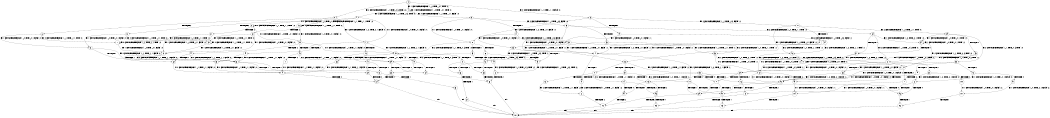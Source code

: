 digraph BCG {
size = "7, 10.5";
center = TRUE;
node [shape = circle];
0 [peripheries = 2];
0 -> 1 [label = "EX !1 !ATOMIC_EXCH_BRANCH (1, +0, TRUE, +0, 1, TRUE) !:0:"];
0 -> 2 [label = "EX !2 !ATOMIC_EXCH_BRANCH (1, +1, TRUE, +0, 3, TRUE) !:0:"];
0 -> 3 [label = "EX !0 !ATOMIC_EXCH_BRANCH (1, +1, TRUE, +1, 1, FALSE) !:0:"];
1 -> 4 [label = "EX !2 !ATOMIC_EXCH_BRANCH (1, +1, TRUE, +0, 3, TRUE) !:0:"];
1 -> 5 [label = "EX !0 !ATOMIC_EXCH_BRANCH (1, +1, TRUE, +1, 1, FALSE) !:0:"];
1 -> 1 [label = "EX !1 !ATOMIC_EXCH_BRANCH (1, +0, TRUE, +0, 1, TRUE) !:0:"];
2 -> 6 [label = "TERMINATE !2"];
2 -> 7 [label = "EX !1 !ATOMIC_EXCH_BRANCH (1, +0, TRUE, +0, 1, FALSE) !:0:"];
2 -> 8 [label = "EX !0 !ATOMIC_EXCH_BRANCH (1, +1, TRUE, +1, 1, TRUE) !:0:"];
3 -> 9 [label = "TERMINATE !0"];
3 -> 10 [label = "EX !1 !ATOMIC_EXCH_BRANCH (1, +0, TRUE, +0, 1, FALSE) !:0:"];
3 -> 11 [label = "EX !2 !ATOMIC_EXCH_BRANCH (1, +1, TRUE, +0, 3, FALSE) !:0:"];
4 -> 12 [label = "TERMINATE !2"];
4 -> 13 [label = "EX !0 !ATOMIC_EXCH_BRANCH (1, +1, TRUE, +1, 1, TRUE) !:0:"];
4 -> 7 [label = "EX !1 !ATOMIC_EXCH_BRANCH (1, +0, TRUE, +0, 1, FALSE) !:0:"];
5 -> 14 [label = "TERMINATE !0"];
5 -> 15 [label = "EX !2 !ATOMIC_EXCH_BRANCH (1, +1, TRUE, +0, 3, FALSE) !:0:"];
5 -> 10 [label = "EX !1 !ATOMIC_EXCH_BRANCH (1, +0, TRUE, +0, 1, FALSE) !:0:"];
6 -> 16 [label = "EX !1 !ATOMIC_EXCH_BRANCH (1, +0, TRUE, +0, 1, FALSE) !:0:"];
6 -> 17 [label = "EX !0 !ATOMIC_EXCH_BRANCH (1, +1, TRUE, +1, 1, TRUE) !:0:"];
7 -> 18 [label = "TERMINATE !1"];
7 -> 19 [label = "TERMINATE !2"];
7 -> 20 [label = "EX !0 !ATOMIC_EXCH_BRANCH (1, +1, TRUE, +1, 1, FALSE) !:0:"];
8 -> 21 [label = "TERMINATE !2"];
8 -> 22 [label = "EX !1 !ATOMIC_EXCH_BRANCH (1, +0, TRUE, +0, 1, FALSE) !:0:"];
8 -> 8 [label = "EX !0 !ATOMIC_EXCH_BRANCH (1, +1, TRUE, +1, 1, TRUE) !:0:"];
9 -> 23 [label = "EX !1 !ATOMIC_EXCH_BRANCH (1, +0, TRUE, +0, 1, FALSE) !:1:"];
9 -> 24 [label = "EX !2 !ATOMIC_EXCH_BRANCH (1, +1, TRUE, +0, 3, FALSE) !:1:"];
10 -> 25 [label = "TERMINATE !1"];
10 -> 26 [label = "TERMINATE !0"];
10 -> 20 [label = "EX !2 !ATOMIC_EXCH_BRANCH (1, +1, TRUE, +0, 3, TRUE) !:0:"];
11 -> 27 [label = "TERMINATE !0"];
11 -> 28 [label = "EX !1 !ATOMIC_EXCH_BRANCH (1, +0, TRUE, +0, 1, FALSE) !:0:"];
11 -> 29 [label = "EX !2 !ATOMIC_EXCH_BRANCH (1, +0, TRUE, +1, 1, TRUE) !:0:"];
12 -> 30 [label = "EX !0 !ATOMIC_EXCH_BRANCH (1, +1, TRUE, +1, 1, TRUE) !:0:"];
12 -> 16 [label = "EX !1 !ATOMIC_EXCH_BRANCH (1, +0, TRUE, +0, 1, FALSE) !:0:"];
13 -> 31 [label = "TERMINATE !2"];
13 -> 22 [label = "EX !1 !ATOMIC_EXCH_BRANCH (1, +0, TRUE, +0, 1, FALSE) !:0:"];
13 -> 13 [label = "EX !0 !ATOMIC_EXCH_BRANCH (1, +1, TRUE, +1, 1, TRUE) !:0:"];
14 -> 32 [label = "EX !2 !ATOMIC_EXCH_BRANCH (1, +1, TRUE, +0, 3, FALSE) !:1:"];
14 -> 23 [label = "EX !1 !ATOMIC_EXCH_BRANCH (1, +0, TRUE, +0, 1, FALSE) !:1:"];
15 -> 33 [label = "TERMINATE !0"];
15 -> 34 [label = "EX !2 !ATOMIC_EXCH_BRANCH (1, +0, TRUE, +1, 1, TRUE) !:0:"];
15 -> 28 [label = "EX !1 !ATOMIC_EXCH_BRANCH (1, +0, TRUE, +0, 1, FALSE) !:0:"];
16 -> 35 [label = "TERMINATE !1"];
16 -> 36 [label = "EX !0 !ATOMIC_EXCH_BRANCH (1, +1, TRUE, +1, 1, FALSE) !:0:"];
17 -> 37 [label = "EX !1 !ATOMIC_EXCH_BRANCH (1, +0, TRUE, +0, 1, FALSE) !:0:"];
17 -> 17 [label = "EX !0 !ATOMIC_EXCH_BRANCH (1, +1, TRUE, +1, 1, TRUE) !:0:"];
18 -> 38 [label = "TERMINATE !2"];
18 -> 39 [label = "EX !0 !ATOMIC_EXCH_BRANCH (1, +1, TRUE, +1, 1, FALSE) !:0:"];
19 -> 35 [label = "TERMINATE !1"];
19 -> 36 [label = "EX !0 !ATOMIC_EXCH_BRANCH (1, +1, TRUE, +1, 1, FALSE) !:0:"];
20 -> 40 [label = "TERMINATE !1"];
20 -> 41 [label = "TERMINATE !2"];
20 -> 42 [label = "TERMINATE !0"];
21 -> 37 [label = "EX !1 !ATOMIC_EXCH_BRANCH (1, +0, TRUE, +0, 1, FALSE) !:0:"];
21 -> 17 [label = "EX !0 !ATOMIC_EXCH_BRANCH (1, +1, TRUE, +1, 1, TRUE) !:0:"];
22 -> 43 [label = "TERMINATE !1"];
22 -> 44 [label = "TERMINATE !2"];
22 -> 20 [label = "EX !0 !ATOMIC_EXCH_BRANCH (1, +1, TRUE, +1, 1, FALSE) !:0:"];
23 -> 45 [label = "TERMINATE !1"];
23 -> 46 [label = "EX !2 !ATOMIC_EXCH_BRANCH (1, +1, TRUE, +0, 3, TRUE) !:1:"];
24 -> 47 [label = "EX !1 !ATOMIC_EXCH_BRANCH (1, +0, TRUE, +0, 1, FALSE) !:1:"];
24 -> 48 [label = "EX !2 !ATOMIC_EXCH_BRANCH (1, +0, TRUE, +1, 1, TRUE) !:1:"];
25 -> 49 [label = "TERMINATE !0"];
25 -> 39 [label = "EX !2 !ATOMIC_EXCH_BRANCH (1, +1, TRUE, +0, 3, TRUE) !:0:"];
26 -> 45 [label = "TERMINATE !1"];
26 -> 46 [label = "EX !2 !ATOMIC_EXCH_BRANCH (1, +1, TRUE, +0, 3, TRUE) !:1:"];
27 -> 47 [label = "EX !1 !ATOMIC_EXCH_BRANCH (1, +0, TRUE, +0, 1, FALSE) !:1:"];
27 -> 48 [label = "EX !2 !ATOMIC_EXCH_BRANCH (1, +0, TRUE, +1, 1, TRUE) !:1:"];
28 -> 50 [label = "TERMINATE !1"];
28 -> 51 [label = "TERMINATE !0"];
28 -> 52 [label = "EX !2 !ATOMIC_EXCH_BRANCH (1, +0, TRUE, +1, 1, FALSE) !:0:"];
29 -> 53 [label = "TERMINATE !0"];
29 -> 54 [label = "EX !1 !ATOMIC_EXCH_BRANCH (1, +0, TRUE, +0, 1, TRUE) !:0:"];
29 -> 55 [label = "EX !2 !ATOMIC_EXCH_BRANCH (1, +1, TRUE, +0, 3, TRUE) !:0:"];
30 -> 37 [label = "EX !1 !ATOMIC_EXCH_BRANCH (1, +0, TRUE, +0, 1, FALSE) !:0:"];
30 -> 30 [label = "EX !0 !ATOMIC_EXCH_BRANCH (1, +1, TRUE, +1, 1, TRUE) !:0:"];
31 -> 37 [label = "EX !1 !ATOMIC_EXCH_BRANCH (1, +0, TRUE, +0, 1, FALSE) !:0:"];
31 -> 30 [label = "EX !0 !ATOMIC_EXCH_BRANCH (1, +1, TRUE, +1, 1, TRUE) !:0:"];
32 -> 56 [label = "EX !2 !ATOMIC_EXCH_BRANCH (1, +0, TRUE, +1, 1, TRUE) !:1:"];
32 -> 47 [label = "EX !1 !ATOMIC_EXCH_BRANCH (1, +0, TRUE, +0, 1, FALSE) !:1:"];
33 -> 56 [label = "EX !2 !ATOMIC_EXCH_BRANCH (1, +0, TRUE, +1, 1, TRUE) !:1:"];
33 -> 47 [label = "EX !1 !ATOMIC_EXCH_BRANCH (1, +0, TRUE, +0, 1, FALSE) !:1:"];
34 -> 57 [label = "TERMINATE !0"];
34 -> 58 [label = "EX !2 !ATOMIC_EXCH_BRANCH (1, +1, TRUE, +0, 3, TRUE) !:0:"];
34 -> 54 [label = "EX !1 !ATOMIC_EXCH_BRANCH (1, +0, TRUE, +0, 1, TRUE) !:0:"];
35 -> 59 [label = "EX !0 !ATOMIC_EXCH_BRANCH (1, +1, TRUE, +1, 1, FALSE) !:0:"];
36 -> 60 [label = "TERMINATE !1"];
36 -> 61 [label = "TERMINATE !0"];
37 -> 62 [label = "TERMINATE !1"];
37 -> 36 [label = "EX !0 !ATOMIC_EXCH_BRANCH (1, +1, TRUE, +1, 1, FALSE) !:0:"];
38 -> 59 [label = "EX !0 !ATOMIC_EXCH_BRANCH (1, +1, TRUE, +1, 1, FALSE) !:0:"];
39 -> 63 [label = "TERMINATE !2"];
39 -> 64 [label = "TERMINATE !0"];
40 -> 63 [label = "TERMINATE !2"];
40 -> 64 [label = "TERMINATE !0"];
41 -> 60 [label = "TERMINATE !1"];
41 -> 61 [label = "TERMINATE !0"];
42 -> 65 [label = "TERMINATE !1"];
42 -> 66 [label = "TERMINATE !2"];
43 -> 67 [label = "TERMINATE !2"];
43 -> 39 [label = "EX !0 !ATOMIC_EXCH_BRANCH (1, +1, TRUE, +1, 1, FALSE) !:0:"];
44 -> 62 [label = "TERMINATE !1"];
44 -> 36 [label = "EX !0 !ATOMIC_EXCH_BRANCH (1, +1, TRUE, +1, 1, FALSE) !:0:"];
45 -> 68 [label = "EX !2 !ATOMIC_EXCH_BRANCH (1, +1, TRUE, +0, 3, TRUE) !:2:"];
46 -> 65 [label = "TERMINATE !1"];
46 -> 66 [label = "TERMINATE !2"];
47 -> 69 [label = "TERMINATE !1"];
47 -> 70 [label = "EX !2 !ATOMIC_EXCH_BRANCH (1, +0, TRUE, +1, 1, FALSE) !:1:"];
48 -> 71 [label = "EX !1 !ATOMIC_EXCH_BRANCH (1, +0, TRUE, +0, 1, TRUE) !:1:"];
48 -> 72 [label = "EX !2 !ATOMIC_EXCH_BRANCH (1, +1, TRUE, +0, 3, TRUE) !:1:"];
49 -> 68 [label = "EX !2 !ATOMIC_EXCH_BRANCH (1, +1, TRUE, +0, 3, TRUE) !:2:"];
50 -> 73 [label = "TERMINATE !0"];
50 -> 74 [label = "EX !2 !ATOMIC_EXCH_BRANCH (1, +0, TRUE, +1, 1, FALSE) !:0:"];
51 -> 69 [label = "TERMINATE !1"];
51 -> 70 [label = "EX !2 !ATOMIC_EXCH_BRANCH (1, +0, TRUE, +1, 1, FALSE) !:1:"];
52 -> 75 [label = "TERMINATE !1"];
52 -> 76 [label = "TERMINATE !2"];
52 -> 77 [label = "TERMINATE !0"];
53 -> 71 [label = "EX !1 !ATOMIC_EXCH_BRANCH (1, +0, TRUE, +0, 1, TRUE) !:1:"];
53 -> 72 [label = "EX !2 !ATOMIC_EXCH_BRANCH (1, +1, TRUE, +0, 3, TRUE) !:1:"];
54 -> 57 [label = "TERMINATE !0"];
54 -> 58 [label = "EX !2 !ATOMIC_EXCH_BRANCH (1, +1, TRUE, +0, 3, TRUE) !:0:"];
54 -> 54 [label = "EX !1 !ATOMIC_EXCH_BRANCH (1, +0, TRUE, +0, 1, TRUE) !:0:"];
55 -> 78 [label = "TERMINATE !2"];
55 -> 79 [label = "TERMINATE !0"];
55 -> 80 [label = "EX !1 !ATOMIC_EXCH_BRANCH (1, +0, TRUE, +0, 1, FALSE) !:0:"];
56 -> 81 [label = "EX !2 !ATOMIC_EXCH_BRANCH (1, +1, TRUE, +0, 3, TRUE) !:1:"];
56 -> 71 [label = "EX !1 !ATOMIC_EXCH_BRANCH (1, +0, TRUE, +0, 1, TRUE) !:1:"];
57 -> 81 [label = "EX !2 !ATOMIC_EXCH_BRANCH (1, +1, TRUE, +0, 3, TRUE) !:1:"];
57 -> 71 [label = "EX !1 !ATOMIC_EXCH_BRANCH (1, +0, TRUE, +0, 1, TRUE) !:1:"];
58 -> 82 [label = "TERMINATE !2"];
58 -> 83 [label = "TERMINATE !0"];
58 -> 80 [label = "EX !1 !ATOMIC_EXCH_BRANCH (1, +0, TRUE, +0, 1, FALSE) !:0:"];
59 -> 84 [label = "TERMINATE !0"];
60 -> 84 [label = "TERMINATE !0"];
61 -> 85 [label = "TERMINATE !1"];
62 -> 59 [label = "EX !0 !ATOMIC_EXCH_BRANCH (1, +1, TRUE, +1, 1, FALSE) !:0:"];
63 -> 84 [label = "TERMINATE !0"];
64 -> 86 [label = "TERMINATE !2"];
65 -> 86 [label = "TERMINATE !2"];
66 -> 87 [label = "TERMINATE !1"];
67 -> 59 [label = "EX !0 !ATOMIC_EXCH_BRANCH (1, +1, TRUE, +1, 1, FALSE) !:0:"];
68 -> 86 [label = "TERMINATE !2"];
69 -> 88 [label = "EX !2 !ATOMIC_EXCH_BRANCH (1, +0, TRUE, +1, 1, FALSE) !:2:"];
70 -> 89 [label = "TERMINATE !1"];
70 -> 90 [label = "TERMINATE !2"];
71 -> 81 [label = "EX !2 !ATOMIC_EXCH_BRANCH (1, +1, TRUE, +0, 3, TRUE) !:1:"];
71 -> 71 [label = "EX !1 !ATOMIC_EXCH_BRANCH (1, +0, TRUE, +0, 1, TRUE) !:1:"];
72 -> 91 [label = "TERMINATE !2"];
72 -> 92 [label = "EX !1 !ATOMIC_EXCH_BRANCH (1, +0, TRUE, +0, 1, FALSE) !:1:"];
73 -> 88 [label = "EX !2 !ATOMIC_EXCH_BRANCH (1, +0, TRUE, +1, 1, FALSE) !:2:"];
74 -> 93 [label = "TERMINATE !2"];
74 -> 94 [label = "TERMINATE !0"];
75 -> 93 [label = "TERMINATE !2"];
75 -> 94 [label = "TERMINATE !0"];
76 -> 95 [label = "TERMINATE !1"];
76 -> 96 [label = "TERMINATE !0"];
77 -> 89 [label = "TERMINATE !1"];
77 -> 90 [label = "TERMINATE !2"];
78 -> 97 [label = "TERMINATE !0"];
78 -> 98 [label = "EX !1 !ATOMIC_EXCH_BRANCH (1, +0, TRUE, +0, 1, FALSE) !:0:"];
79 -> 91 [label = "TERMINATE !2"];
79 -> 92 [label = "EX !1 !ATOMIC_EXCH_BRANCH (1, +0, TRUE, +0, 1, FALSE) !:1:"];
80 -> 75 [label = "TERMINATE !1"];
80 -> 76 [label = "TERMINATE !2"];
80 -> 77 [label = "TERMINATE !0"];
81 -> 99 [label = "TERMINATE !2"];
81 -> 92 [label = "EX !1 !ATOMIC_EXCH_BRANCH (1, +0, TRUE, +0, 1, FALSE) !:1:"];
82 -> 100 [label = "TERMINATE !0"];
82 -> 98 [label = "EX !1 !ATOMIC_EXCH_BRANCH (1, +0, TRUE, +0, 1, FALSE) !:0:"];
83 -> 99 [label = "TERMINATE !2"];
83 -> 92 [label = "EX !1 !ATOMIC_EXCH_BRANCH (1, +0, TRUE, +0, 1, FALSE) !:1:"];
84 -> 101 [label = "exit"];
85 -> 101 [label = "exit"];
86 -> 101 [label = "exit"];
87 -> 101 [label = "exit"];
88 -> 102 [label = "TERMINATE !2"];
89 -> 102 [label = "TERMINATE !2"];
90 -> 103 [label = "TERMINATE !1"];
91 -> 104 [label = "EX !1 !ATOMIC_EXCH_BRANCH (1, +0, TRUE, +0, 1, FALSE) !:1:"];
92 -> 89 [label = "TERMINATE !1"];
92 -> 90 [label = "TERMINATE !2"];
93 -> 105 [label = "TERMINATE !0"];
94 -> 102 [label = "TERMINATE !2"];
95 -> 105 [label = "TERMINATE !0"];
96 -> 106 [label = "TERMINATE !1"];
97 -> 107 [label = "EX !1 !ATOMIC_EXCH_BRANCH (1, +0, TRUE, +0, 1, FALSE) !:2:"];
98 -> 95 [label = "TERMINATE !1"];
98 -> 96 [label = "TERMINATE !0"];
99 -> 104 [label = "EX !1 !ATOMIC_EXCH_BRANCH (1, +0, TRUE, +0, 1, FALSE) !:1:"];
100 -> 107 [label = "EX !1 !ATOMIC_EXCH_BRANCH (1, +0, TRUE, +0, 1, FALSE) !:2:"];
102 -> 101 [label = "exit"];
103 -> 101 [label = "exit"];
104 -> 103 [label = "TERMINATE !1"];
105 -> 101 [label = "exit"];
106 -> 101 [label = "exit"];
107 -> 106 [label = "TERMINATE !1"];
}
